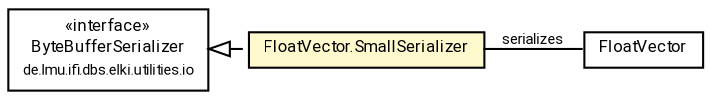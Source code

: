 #!/usr/local/bin/dot
#
# Class diagram 
# Generated by UMLGraph version R5_7_2-60-g0e99a6 (http://www.spinellis.gr/umlgraph/)
#

digraph G {
	graph [fontnames="svg"]
	edge [fontname="Roboto",fontsize=7,labelfontname="Roboto",labelfontsize=7,color="black"];
	node [fontname="Roboto",fontcolor="black",fontsize=8,shape=plaintext,margin=0,width=0,height=0];
	nodesep=0.15;
	ranksep=0.25;
	rankdir=LR;
	// de.lmu.ifi.dbs.elki.data.FloatVector
	c4502368 [label=<<table title="de.lmu.ifi.dbs.elki.data.FloatVector" border="0" cellborder="1" cellspacing="0" cellpadding="2" href="FloatVector.html" target="_parent">
		<tr><td><table border="0" cellspacing="0" cellpadding="1">
		<tr><td align="center" balign="center"> <font face="Roboto">FloatVector</font> </td></tr>
		</table></td></tr>
		</table>>, URL="FloatVector.html"];
	// de.lmu.ifi.dbs.elki.data.FloatVector.SmallSerializer
	c4502371 [label=<<table title="de.lmu.ifi.dbs.elki.data.FloatVector.SmallSerializer" border="0" cellborder="1" cellspacing="0" cellpadding="2" bgcolor="lemonChiffon" href="FloatVector.SmallSerializer.html" target="_parent">
		<tr><td><table border="0" cellspacing="0" cellpadding="1">
		<tr><td align="center" balign="center"> <font face="Roboto">FloatVector.SmallSerializer</font> </td></tr>
		</table></td></tr>
		</table>>, URL="FloatVector.SmallSerializer.html"];
	// de.lmu.ifi.dbs.elki.utilities.io.ByteBufferSerializer<T>
	c4503027 [label=<<table title="de.lmu.ifi.dbs.elki.utilities.io.ByteBufferSerializer" border="0" cellborder="1" cellspacing="0" cellpadding="2" href="../utilities/io/ByteBufferSerializer.html" target="_parent">
		<tr><td><table border="0" cellspacing="0" cellpadding="1">
		<tr><td align="center" balign="center"> &#171;interface&#187; </td></tr>
		<tr><td align="center" balign="center"> <font face="Roboto">ByteBufferSerializer</font> </td></tr>
		<tr><td align="center" balign="center"> <font face="Roboto" point-size="7.0">de.lmu.ifi.dbs.elki.utilities.io</font> </td></tr>
		</table></td></tr>
		</table>>, URL="../utilities/io/ByteBufferSerializer.html"];
	// de.lmu.ifi.dbs.elki.data.FloatVector.SmallSerializer implements de.lmu.ifi.dbs.elki.utilities.io.ByteBufferSerializer<T>
	c4503027 -> c4502371 [arrowtail=empty,style=dashed,dir=back,weight=9];
	// de.lmu.ifi.dbs.elki.data.FloatVector.SmallSerializer assoc de.lmu.ifi.dbs.elki.data.FloatVector
	c4502371 -> c4502368 [arrowhead=none,weight=2,label="serializes"];
}

